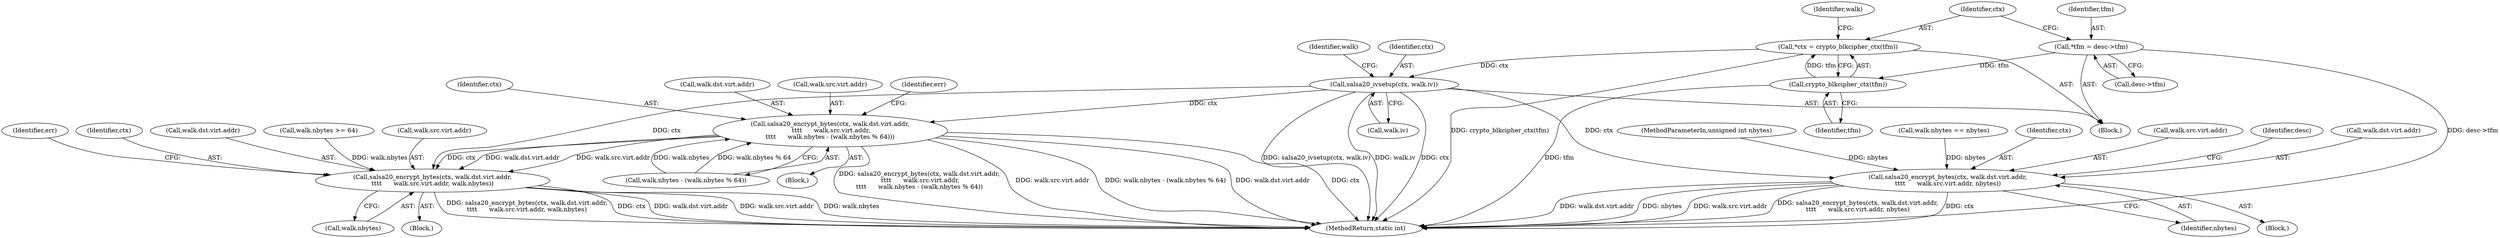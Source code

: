 digraph "1_linux_ecaaab5649781c5a0effdaf298a925063020500e_0@API" {
"1000114" [label="(Call,*ctx = crypto_blkcipher_ctx(tfm))"];
"1000116" [label="(Call,crypto_blkcipher_ctx(tfm))"];
"1000108" [label="(Call,*tfm = desc->tfm)"];
"1000132" [label="(Call,salsa20_ivsetup(ctx, walk.iv))"];
"1000145" [label="(Call,salsa20_encrypt_bytes(ctx, walk.dst.virt.addr,\n\t\t\t\t      walk.src.virt.addr, nbytes))"];
"1000175" [label="(Call,salsa20_encrypt_bytes(ctx, walk.dst.virt.addr,\n \t\t\t\t      walk.src.virt.addr,\n\t\t\t\t      walk.nbytes - (walk.nbytes % 64)))"];
"1000216" [label="(Call,salsa20_encrypt_bytes(ctx, walk.dst.virt.addr,\n\t\t\t\t      walk.src.virt.addr, walk.nbytes))"];
"1000244" [label="(MethodReturn,static int)"];
"1000175" [label="(Call,salsa20_encrypt_bytes(ctx, walk.dst.virt.addr,\n \t\t\t\t      walk.src.virt.addr,\n\t\t\t\t      walk.nbytes - (walk.nbytes % 64)))"];
"1000154" [label="(Call,walk.src.virt.addr)"];
"1000141" [label="(Identifier,walk)"];
"1000117" [label="(Identifier,tfm)"];
"1000105" [label="(Block,)"];
"1000110" [label="(Call,desc->tfm)"];
"1000108" [label="(Call,*tfm = desc->tfm)"];
"1000115" [label="(Identifier,ctx)"];
"1000161" [label="(Identifier,nbytes)"];
"1000176" [label="(Identifier,ctx)"];
"1000177" [label="(Call,walk.dst.virt.addr)"];
"1000216" [label="(Call,salsa20_encrypt_bytes(ctx, walk.dst.virt.addr,\n\t\t\t\t      walk.src.virt.addr, walk.nbytes))"];
"1000164" [label="(Identifier,desc)"];
"1000147" [label="(Call,walk.dst.virt.addr)"];
"1000232" [label="(Call,walk.nbytes)"];
"1000174" [label="(Block,)"];
"1000169" [label="(Call,walk.nbytes >= 64)"];
"1000133" [label="(Identifier,ctx)"];
"1000134" [label="(Call,walk.iv)"];
"1000145" [label="(Call,salsa20_encrypt_bytes(ctx, walk.dst.virt.addr,\n\t\t\t\t      walk.src.virt.addr, nbytes))"];
"1000184" [label="(Call,walk.src.virt.addr)"];
"1000104" [label="(MethodParameterIn,unsigned int nbytes)"];
"1000225" [label="(Call,walk.src.virt.addr)"];
"1000201" [label="(Identifier,err)"];
"1000132" [label="(Call,salsa20_ivsetup(ctx, walk.iv))"];
"1000116" [label="(Call,crypto_blkcipher_ctx(tfm))"];
"1000139" [label="(Call,walk.nbytes == nbytes)"];
"1000236" [label="(Identifier,err)"];
"1000217" [label="(Identifier,ctx)"];
"1000191" [label="(Call,walk.nbytes - (walk.nbytes % 64))"];
"1000114" [label="(Call,*ctx = crypto_blkcipher_ctx(tfm))"];
"1000146" [label="(Identifier,ctx)"];
"1000121" [label="(Identifier,walk)"];
"1000218" [label="(Call,walk.dst.virt.addr)"];
"1000109" [label="(Identifier,tfm)"];
"1000215" [label="(Block,)"];
"1000144" [label="(Block,)"];
"1000114" -> "1000105"  [label="AST: "];
"1000114" -> "1000116"  [label="CFG: "];
"1000115" -> "1000114"  [label="AST: "];
"1000116" -> "1000114"  [label="AST: "];
"1000121" -> "1000114"  [label="CFG: "];
"1000114" -> "1000244"  [label="DDG: crypto_blkcipher_ctx(tfm)"];
"1000116" -> "1000114"  [label="DDG: tfm"];
"1000114" -> "1000132"  [label="DDG: ctx"];
"1000116" -> "1000117"  [label="CFG: "];
"1000117" -> "1000116"  [label="AST: "];
"1000116" -> "1000244"  [label="DDG: tfm"];
"1000108" -> "1000116"  [label="DDG: tfm"];
"1000108" -> "1000105"  [label="AST: "];
"1000108" -> "1000110"  [label="CFG: "];
"1000109" -> "1000108"  [label="AST: "];
"1000110" -> "1000108"  [label="AST: "];
"1000115" -> "1000108"  [label="CFG: "];
"1000108" -> "1000244"  [label="DDG: desc->tfm"];
"1000132" -> "1000105"  [label="AST: "];
"1000132" -> "1000134"  [label="CFG: "];
"1000133" -> "1000132"  [label="AST: "];
"1000134" -> "1000132"  [label="AST: "];
"1000141" -> "1000132"  [label="CFG: "];
"1000132" -> "1000244"  [label="DDG: salsa20_ivsetup(ctx, walk.iv)"];
"1000132" -> "1000244"  [label="DDG: walk.iv"];
"1000132" -> "1000244"  [label="DDG: ctx"];
"1000132" -> "1000145"  [label="DDG: ctx"];
"1000132" -> "1000175"  [label="DDG: ctx"];
"1000132" -> "1000216"  [label="DDG: ctx"];
"1000145" -> "1000144"  [label="AST: "];
"1000145" -> "1000161"  [label="CFG: "];
"1000146" -> "1000145"  [label="AST: "];
"1000147" -> "1000145"  [label="AST: "];
"1000154" -> "1000145"  [label="AST: "];
"1000161" -> "1000145"  [label="AST: "];
"1000164" -> "1000145"  [label="CFG: "];
"1000145" -> "1000244"  [label="DDG: walk.src.virt.addr"];
"1000145" -> "1000244"  [label="DDG: salsa20_encrypt_bytes(ctx, walk.dst.virt.addr,\n\t\t\t\t      walk.src.virt.addr, nbytes)"];
"1000145" -> "1000244"  [label="DDG: ctx"];
"1000145" -> "1000244"  [label="DDG: walk.dst.virt.addr"];
"1000145" -> "1000244"  [label="DDG: nbytes"];
"1000139" -> "1000145"  [label="DDG: nbytes"];
"1000104" -> "1000145"  [label="DDG: nbytes"];
"1000175" -> "1000174"  [label="AST: "];
"1000175" -> "1000191"  [label="CFG: "];
"1000176" -> "1000175"  [label="AST: "];
"1000177" -> "1000175"  [label="AST: "];
"1000184" -> "1000175"  [label="AST: "];
"1000191" -> "1000175"  [label="AST: "];
"1000201" -> "1000175"  [label="CFG: "];
"1000175" -> "1000244"  [label="DDG: ctx"];
"1000175" -> "1000244"  [label="DDG: salsa20_encrypt_bytes(ctx, walk.dst.virt.addr,\n \t\t\t\t      walk.src.virt.addr,\n\t\t\t\t      walk.nbytes - (walk.nbytes % 64))"];
"1000175" -> "1000244"  [label="DDG: walk.src.virt.addr"];
"1000175" -> "1000244"  [label="DDG: walk.nbytes - (walk.nbytes % 64)"];
"1000175" -> "1000244"  [label="DDG: walk.dst.virt.addr"];
"1000191" -> "1000175"  [label="DDG: walk.nbytes"];
"1000191" -> "1000175"  [label="DDG: walk.nbytes % 64"];
"1000175" -> "1000216"  [label="DDG: ctx"];
"1000175" -> "1000216"  [label="DDG: walk.dst.virt.addr"];
"1000175" -> "1000216"  [label="DDG: walk.src.virt.addr"];
"1000216" -> "1000215"  [label="AST: "];
"1000216" -> "1000232"  [label="CFG: "];
"1000217" -> "1000216"  [label="AST: "];
"1000218" -> "1000216"  [label="AST: "];
"1000225" -> "1000216"  [label="AST: "];
"1000232" -> "1000216"  [label="AST: "];
"1000236" -> "1000216"  [label="CFG: "];
"1000216" -> "1000244"  [label="DDG: walk.src.virt.addr"];
"1000216" -> "1000244"  [label="DDG: walk.nbytes"];
"1000216" -> "1000244"  [label="DDG: salsa20_encrypt_bytes(ctx, walk.dst.virt.addr,\n\t\t\t\t      walk.src.virt.addr, walk.nbytes)"];
"1000216" -> "1000244"  [label="DDG: ctx"];
"1000216" -> "1000244"  [label="DDG: walk.dst.virt.addr"];
"1000169" -> "1000216"  [label="DDG: walk.nbytes"];
}
